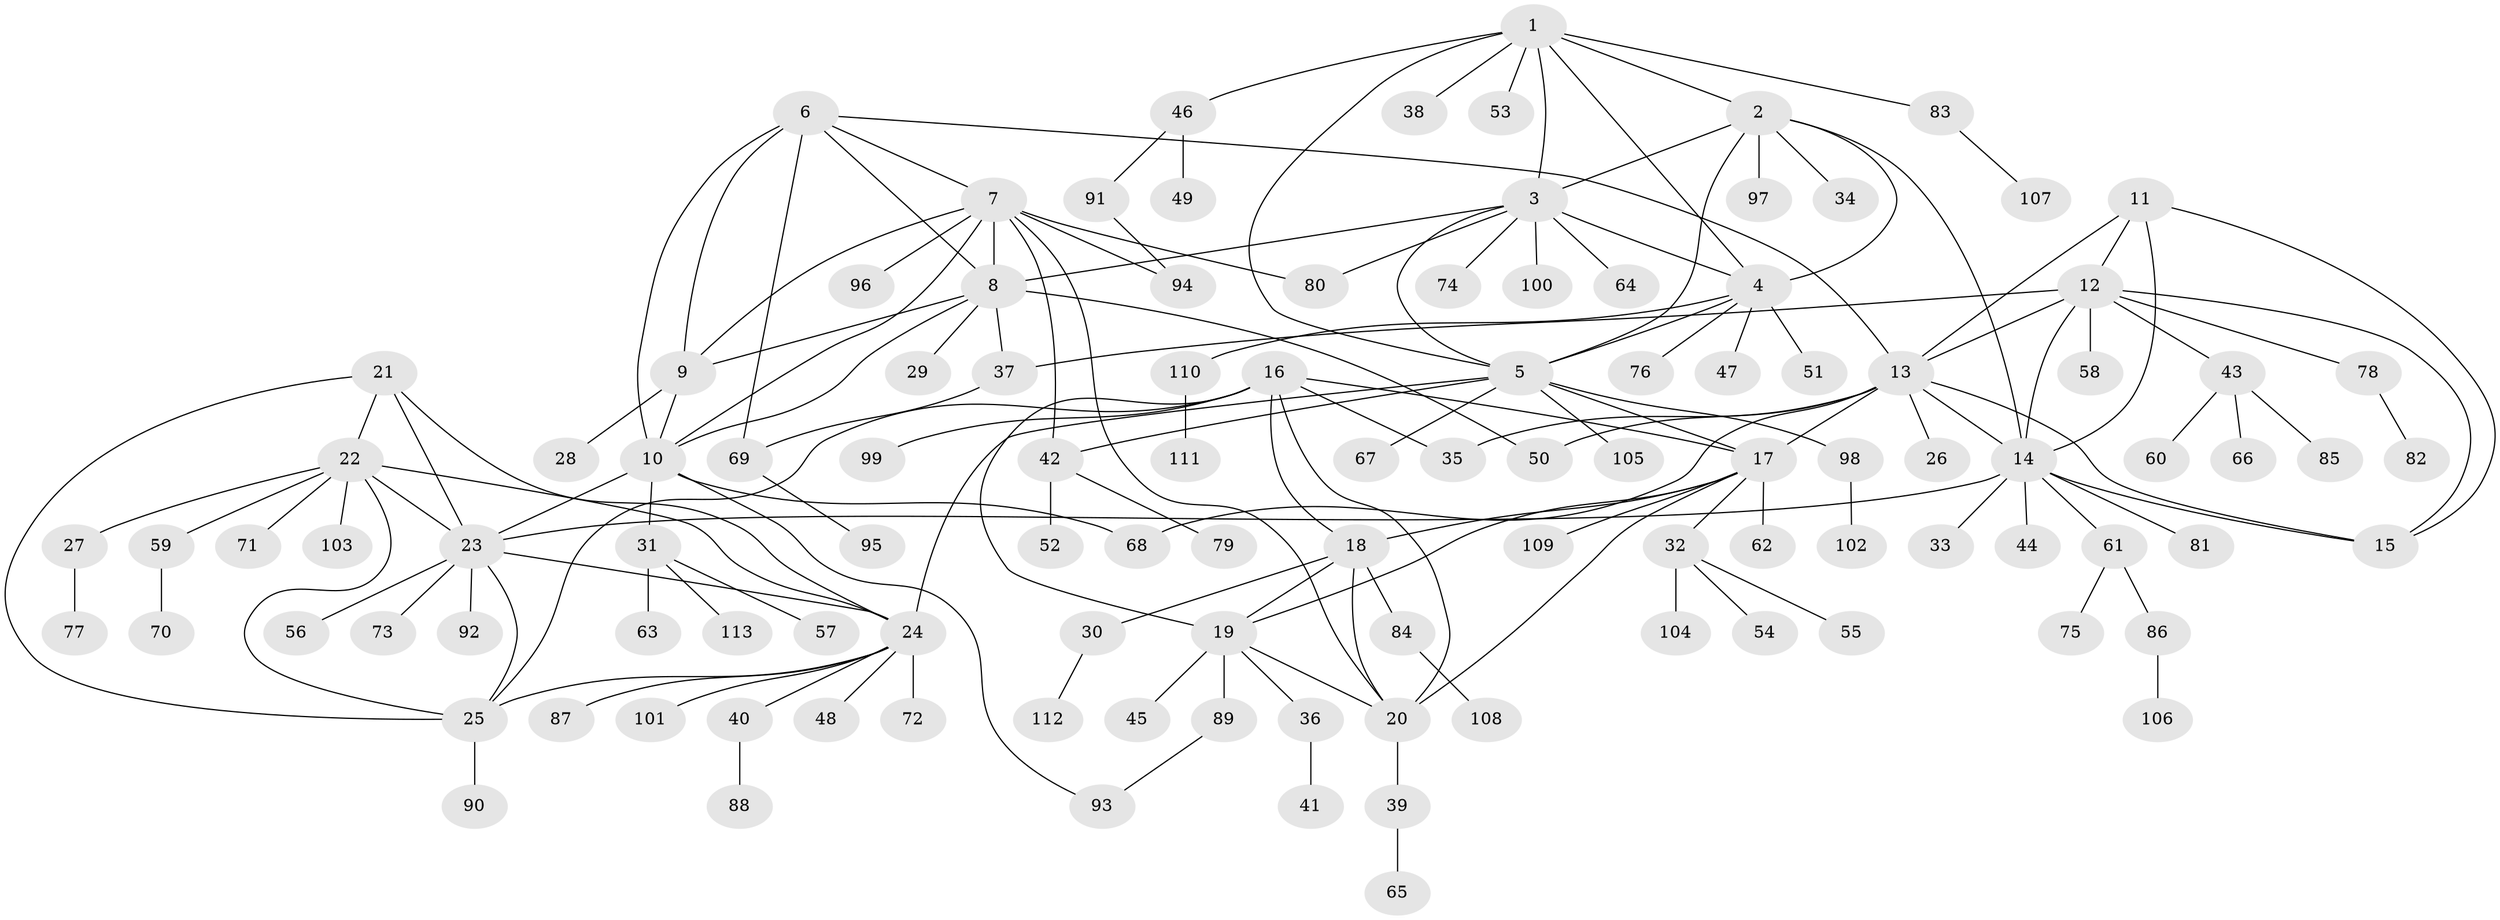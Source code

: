 // Generated by graph-tools (version 1.1) at 2025/50/03/09/25 03:50:28]
// undirected, 113 vertices, 157 edges
graph export_dot {
graph [start="1"]
  node [color=gray90,style=filled];
  1;
  2;
  3;
  4;
  5;
  6;
  7;
  8;
  9;
  10;
  11;
  12;
  13;
  14;
  15;
  16;
  17;
  18;
  19;
  20;
  21;
  22;
  23;
  24;
  25;
  26;
  27;
  28;
  29;
  30;
  31;
  32;
  33;
  34;
  35;
  36;
  37;
  38;
  39;
  40;
  41;
  42;
  43;
  44;
  45;
  46;
  47;
  48;
  49;
  50;
  51;
  52;
  53;
  54;
  55;
  56;
  57;
  58;
  59;
  60;
  61;
  62;
  63;
  64;
  65;
  66;
  67;
  68;
  69;
  70;
  71;
  72;
  73;
  74;
  75;
  76;
  77;
  78;
  79;
  80;
  81;
  82;
  83;
  84;
  85;
  86;
  87;
  88;
  89;
  90;
  91;
  92;
  93;
  94;
  95;
  96;
  97;
  98;
  99;
  100;
  101;
  102;
  103;
  104;
  105;
  106;
  107;
  108;
  109;
  110;
  111;
  112;
  113;
  1 -- 2;
  1 -- 3;
  1 -- 4;
  1 -- 5;
  1 -- 38;
  1 -- 46;
  1 -- 53;
  1 -- 83;
  2 -- 3;
  2 -- 4;
  2 -- 5;
  2 -- 14;
  2 -- 34;
  2 -- 97;
  3 -- 4;
  3 -- 5;
  3 -- 8;
  3 -- 64;
  3 -- 74;
  3 -- 80;
  3 -- 100;
  4 -- 5;
  4 -- 47;
  4 -- 51;
  4 -- 76;
  4 -- 110;
  5 -- 17;
  5 -- 24;
  5 -- 42;
  5 -- 67;
  5 -- 98;
  5 -- 105;
  6 -- 7;
  6 -- 8;
  6 -- 9;
  6 -- 10;
  6 -- 13;
  6 -- 69;
  7 -- 8;
  7 -- 9;
  7 -- 10;
  7 -- 20;
  7 -- 42;
  7 -- 80;
  7 -- 94;
  7 -- 96;
  8 -- 9;
  8 -- 10;
  8 -- 29;
  8 -- 37;
  8 -- 50;
  9 -- 10;
  9 -- 28;
  10 -- 23;
  10 -- 31;
  10 -- 68;
  10 -- 93;
  11 -- 12;
  11 -- 13;
  11 -- 14;
  11 -- 15;
  12 -- 13;
  12 -- 14;
  12 -- 15;
  12 -- 37;
  12 -- 43;
  12 -- 58;
  12 -- 78;
  13 -- 14;
  13 -- 15;
  13 -- 17;
  13 -- 26;
  13 -- 35;
  13 -- 50;
  13 -- 68;
  14 -- 15;
  14 -- 23;
  14 -- 33;
  14 -- 44;
  14 -- 61;
  14 -- 81;
  16 -- 17;
  16 -- 18;
  16 -- 19;
  16 -- 20;
  16 -- 25;
  16 -- 35;
  16 -- 99;
  17 -- 18;
  17 -- 19;
  17 -- 20;
  17 -- 32;
  17 -- 62;
  17 -- 109;
  18 -- 19;
  18 -- 20;
  18 -- 30;
  18 -- 84;
  19 -- 20;
  19 -- 36;
  19 -- 45;
  19 -- 89;
  20 -- 39;
  21 -- 22;
  21 -- 23;
  21 -- 24;
  21 -- 25;
  22 -- 23;
  22 -- 24;
  22 -- 25;
  22 -- 27;
  22 -- 59;
  22 -- 71;
  22 -- 103;
  23 -- 24;
  23 -- 25;
  23 -- 56;
  23 -- 73;
  23 -- 92;
  24 -- 25;
  24 -- 40;
  24 -- 48;
  24 -- 72;
  24 -- 87;
  24 -- 101;
  25 -- 90;
  27 -- 77;
  30 -- 112;
  31 -- 57;
  31 -- 63;
  31 -- 113;
  32 -- 54;
  32 -- 55;
  32 -- 104;
  36 -- 41;
  37 -- 69;
  39 -- 65;
  40 -- 88;
  42 -- 52;
  42 -- 79;
  43 -- 60;
  43 -- 66;
  43 -- 85;
  46 -- 49;
  46 -- 91;
  59 -- 70;
  61 -- 75;
  61 -- 86;
  69 -- 95;
  78 -- 82;
  83 -- 107;
  84 -- 108;
  86 -- 106;
  89 -- 93;
  91 -- 94;
  98 -- 102;
  110 -- 111;
}
